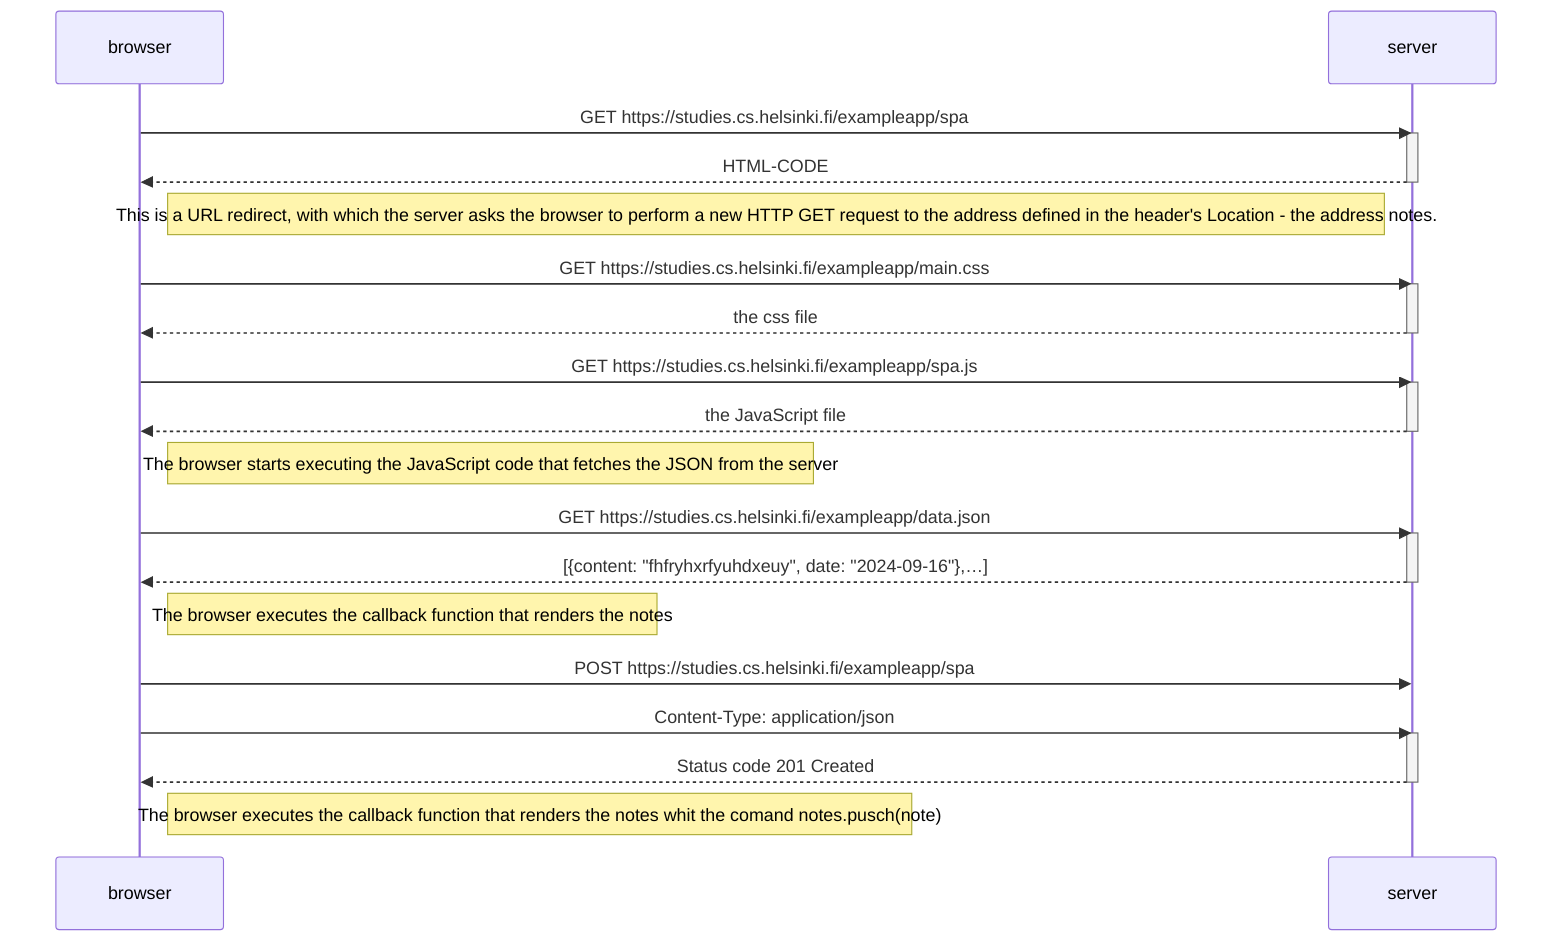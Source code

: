 sequenceDiagram
    participant browser
    participant server

    browser->>server: GET https://studies.cs.helsinki.fi/exampleapp/spa
    activate server
    server-->>browser: HTML-CODE
    deactivate server

    Note right of browser: This is a URL redirect, with which the server asks the browser to perform a new HTTP GET request to the address defined in the header's Location - the address notes.

    browser->>server: GET https://studies.cs.helsinki.fi/exampleapp/main.css
    activate server
    server-->>browser: the css file
    deactivate server

    browser->>server: GET https://studies.cs.helsinki.fi/exampleapp/spa.js
    activate server
    server-->>browser: the JavaScript file
    deactivate server

    Note right of browser: The browser starts executing the JavaScript code that fetches the JSON from the server


    browser->>server: GET https://studies.cs.helsinki.fi/exampleapp/data.json
    activate server
    server-->>browser: [{content: "fhfryhxrfyuhdxeuy", date: "2024-09-16"},…]
    deactivate server

    Note right of browser: The browser executes the callback function that renders the notes

    browser->>server: POST https://studies.cs.helsinki.fi/exampleapp/spa
    browser->>server: Content-Type: application/json
    activate server
    server-->>browser: Status code 201 Created
    deactivate server

 Note right of browser: The browser executes the callback function that renders the notes whit the comand notes.pusch(note)
